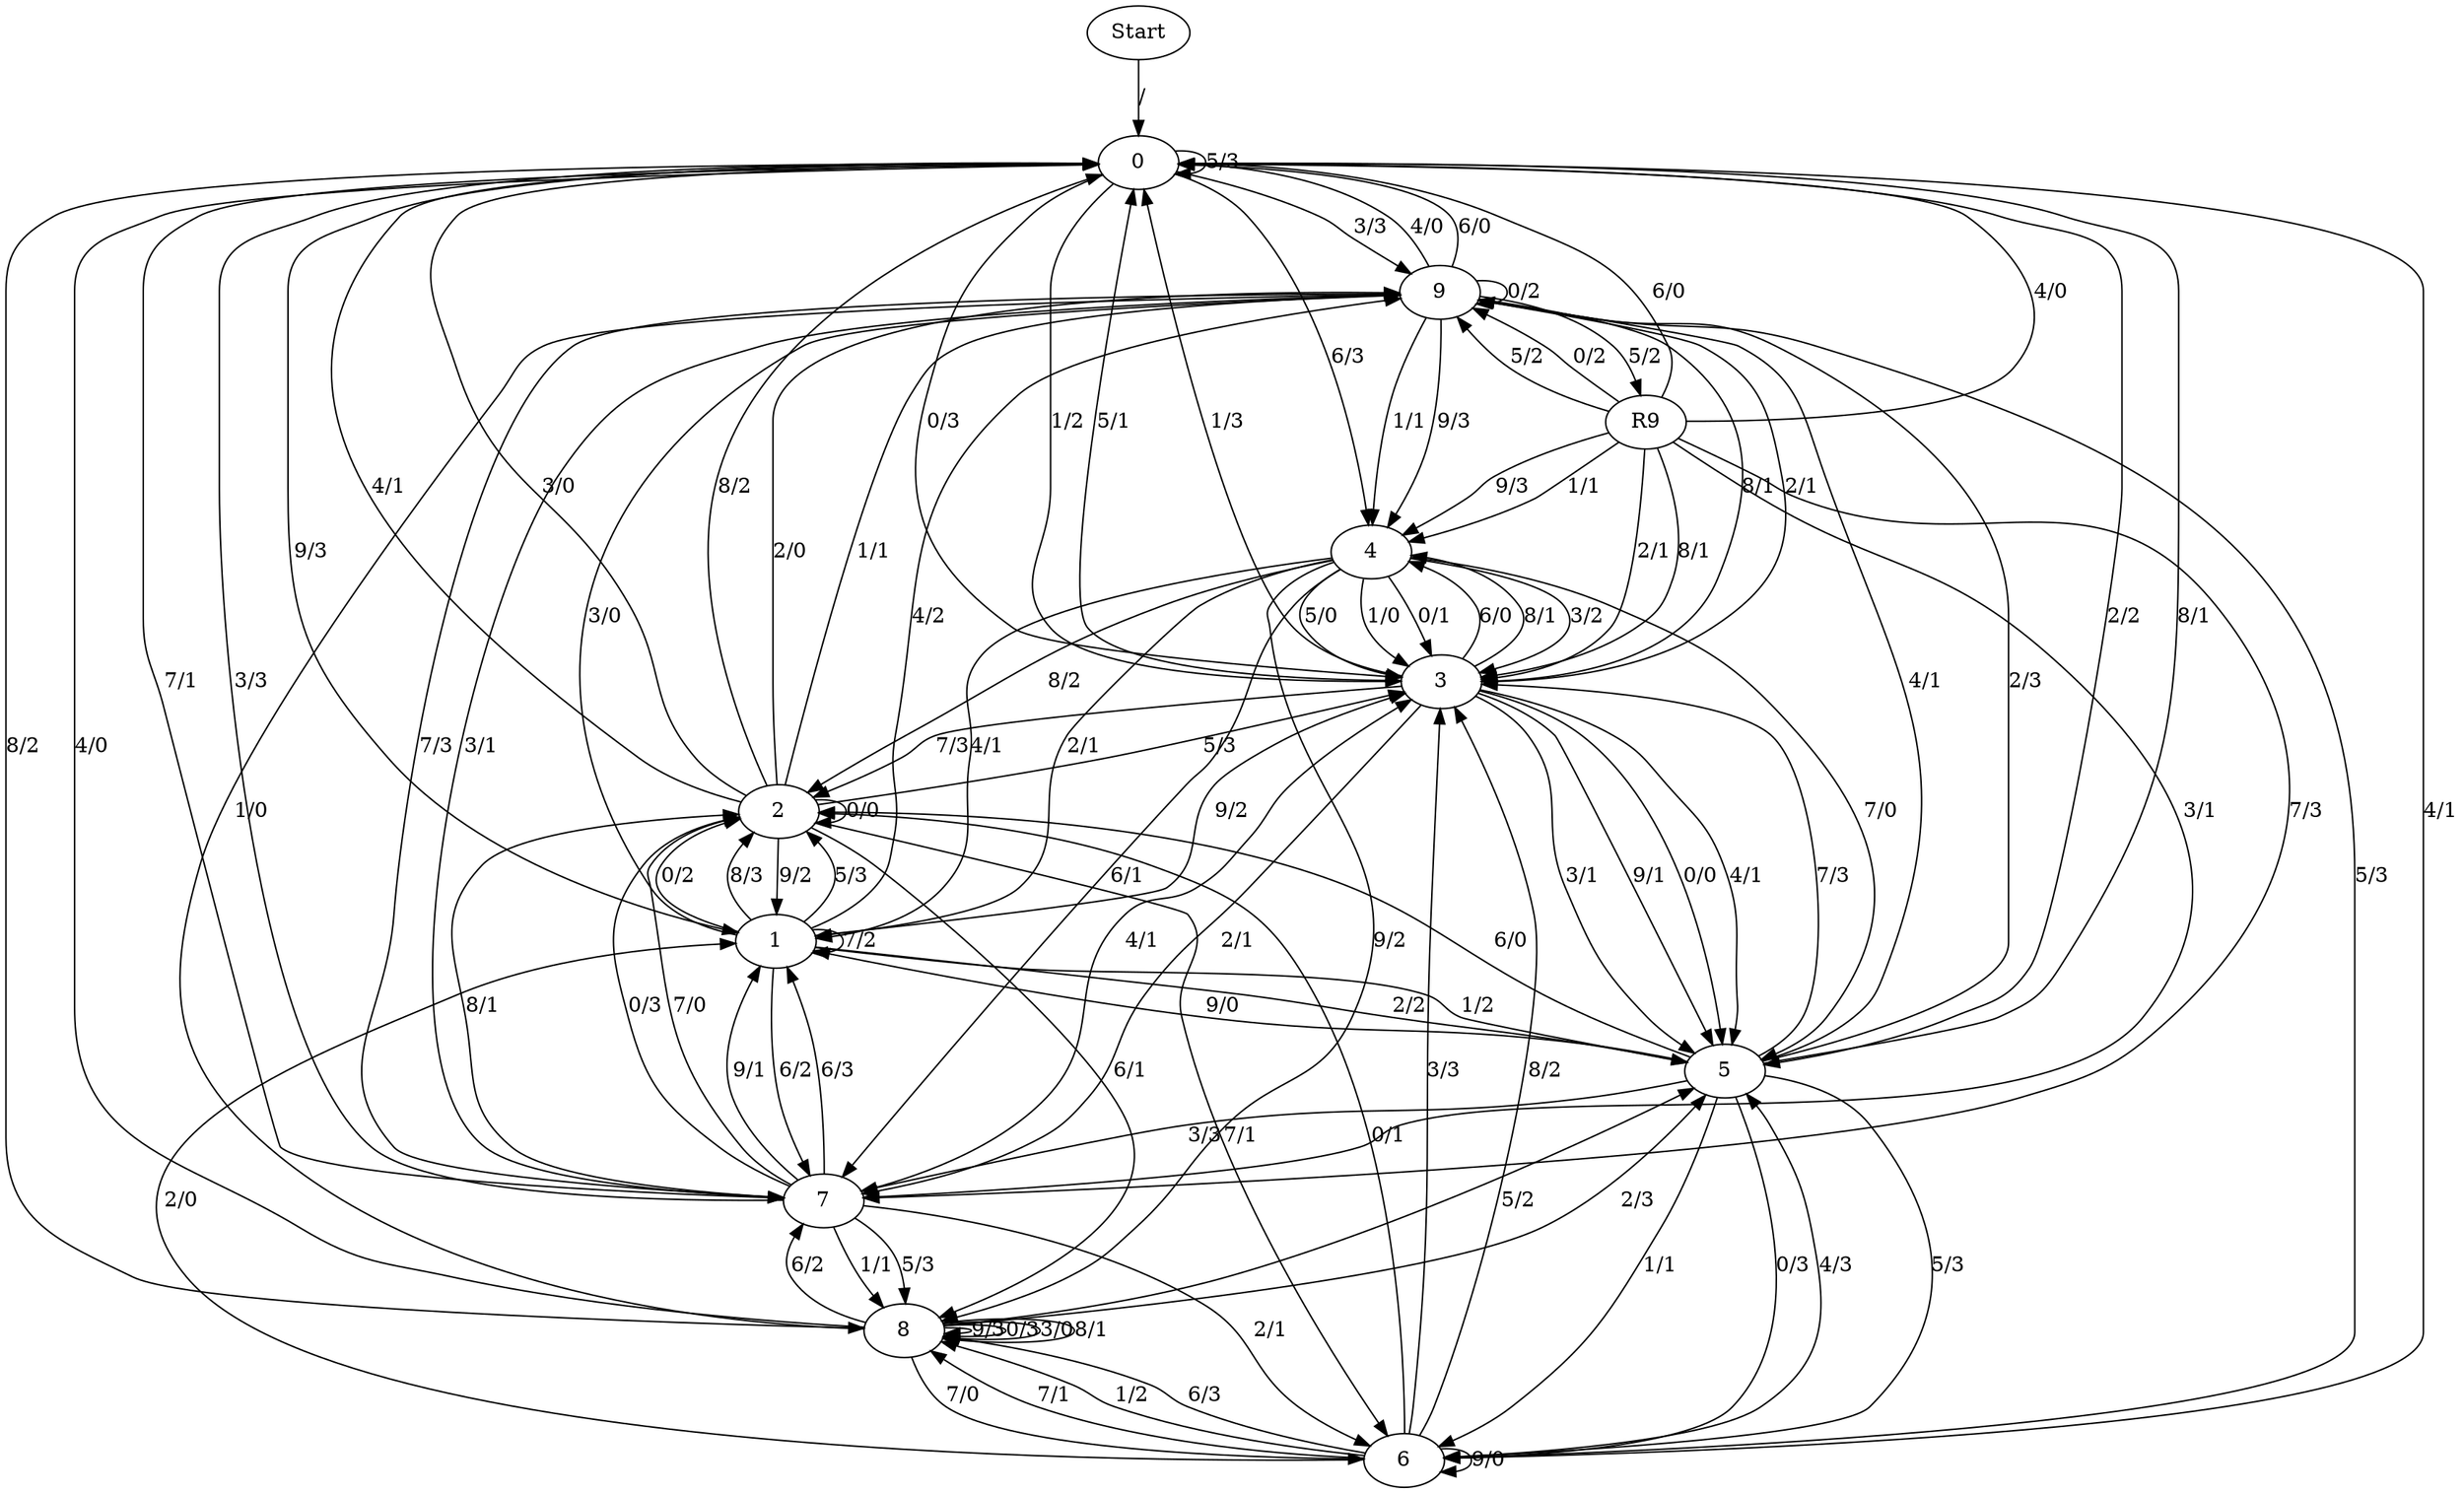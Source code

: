 digraph {
	Start -> 0 [label="/"]
	0 -> 9 [label="3/3"]
	0 -> 3 [label="0/3"]
	0 -> 6 [label="4/1"]
	0 -> 3 [label="1/2"]
	0 -> 7 [label="7/1"]
	0 -> 4 [label="6/3"]
	0 -> 0 [label="5/3"]
	0 -> 8 [label="8/2"]
	0 -> 1 [label="9/3"]
	0 -> 5 [label="2/2"]
	1 -> 7 [label="6/2"]
	1 -> 2 [label="5/3"]
	1 -> 1 [label="7/2"]
	1 -> 5 [label="2/2"]
	1 -> 2 [label="0/2"]
	1 -> 3 [label="9/2"]
	1 -> 9 [label="3/0"]
	1 -> 9 [label="4/2"]
	1 -> 2 [label="8/3"]
	1 -> 5 [label="1/2"]
	5 -> 1 [label="9/0"]
	5 -> 0 [label="8/1"]
	5 -> 6 [label="5/3"]
	5 -> 3 [label="7/3"]
	5 -> 7 [label="3/3"]
	5 -> 9 [label="4/1"]
	5 -> 9 [label="2/3"]
	5 -> 2 [label="6/0"]
	5 -> 6 [label="0/3"]
	5 -> 6 [label="1/1"]
	6 -> 8 [label="7/1"]
	6 -> 2 [label="0/1"]
	6 -> 5 [label="4/3"]
	6 -> 9 [label="5/3"]
	6 -> 8 [label="1/2"]
	6 -> 1 [label="2/0"]
	6 -> 3 [label="3/3"]
	6 -> 8 [label="6/3"]
	6 -> 3 [label="8/2"]
	6 -> 6 [label="9/0"]
	8 -> 8 [label="9/3"]
	8 -> 6 [label="7/0"]
	8 -> 8 [label="0/3"]
	8 -> 8 [label="3/0"]
	8 -> 5 [label="5/2"]
	8 -> 8 [label="8/1"]
	8 -> 9 [label="1/0"]
	8 -> 5 [label="2/3"]
	8 -> 0 [label="4/0"]
	8 -> 7 [label="6/2"]
	9 -> 4 [label="1/1"]
	9 -> 0 [label="4/0"]
	9 -> 7 [label="7/3"]
	9 -> 9 [label="0/2"]
	9 -> 0 [label="6/0"]
	9 -> 3 [label="8/1"]
	9 -> 3 [label="2/1"]
	9 -> 7 [label="3/1"]
	9 -> R9 [label="5/2"]
	9 -> 4 [label="9/3"]
	R9 -> 0 [label="4/0"]
	R9 -> 7 [label="3/1"]
	R9 -> 4 [label="1/1"]
	R9 -> 4 [label="9/3"]
	R9 -> 3 [label="2/1"]
	R9 -> 3 [label="8/1"]
	R9 -> 9 [label="5/2"]
	R9 -> 7 [label="7/3"]
	R9 -> 9 [label="0/2"]
	R9 -> 0 [label="6/0"]
	3 -> 0 [label="5/1"]
	3 -> 4 [label="6/0"]
	3 -> 0 [label="1/3"]
	3 -> 5 [label="3/1"]
	3 -> 4 [label="8/1"]
	3 -> 5 [label="9/1"]
	3 -> 5 [label="0/0"]
	3 -> 7 [label="2/1"]
	3 -> 2 [label="7/3"]
	3 -> 5 [label="4/1"]
	4 -> 3 [label="0/1"]
	4 -> 3 [label="3/2"]
	4 -> 8 [label="9/2"]
	4 -> 2 [label="8/2"]
	4 -> 1 [label="2/1"]
	4 -> 5 [label="7/0"]
	4 -> 7 [label="6/1"]
	4 -> 1 [label="4/1"]
	4 -> 3 [label="5/0"]
	4 -> 3 [label="1/0"]
	7 -> 6 [label="2/1"]
	7 -> 8 [label="1/1"]
	7 -> 3 [label="4/1"]
	7 -> 2 [label="7/0"]
	7 -> 8 [label="5/3"]
	7 -> 2 [label="8/1"]
	7 -> 1 [label="6/3"]
	7 -> 2 [label="0/3"]
	7 -> 1 [label="9/1"]
	7 -> 0 [label="3/3"]
	2 -> 1 [label="9/2"]
	2 -> 9 [label="1/1"]
	2 -> 0 [label="4/1"]
	2 -> 0 [label="3/0"]
	2 -> 6 [label="7/1"]
	2 -> 2 [label="0/0"]
	2 -> 9 [label="2/0"]
	2 -> 0 [label="8/2"]
	2 -> 3 [label="5/3"]
	2 -> 8 [label="6/1"]
}